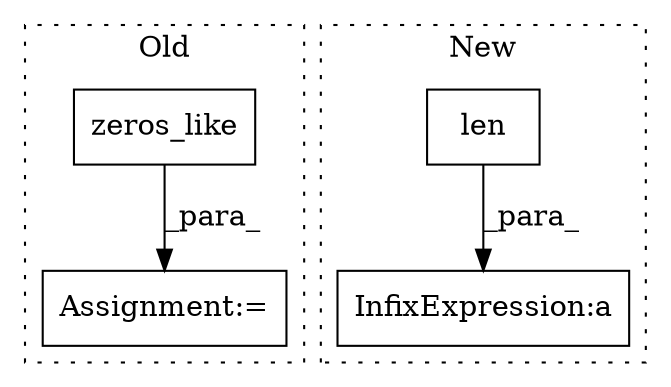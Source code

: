 digraph G {
subgraph cluster0 {
1 [label="zeros_like" a="32" s="10042,10063" l="11,1" shape="box"];
3 [label="Assignment:=" a="7" s="10172" l="1" shape="box"];
label = "Old";
style="dotted";
}
subgraph cluster1 {
2 [label="len" a="32" s="9742,9776" l="4,1" shape="box"];
4 [label="InfixExpression:a" a="27" s="9739" l="3" shape="box"];
label = "New";
style="dotted";
}
1 -> 3 [label="_para_"];
2 -> 4 [label="_para_"];
}
